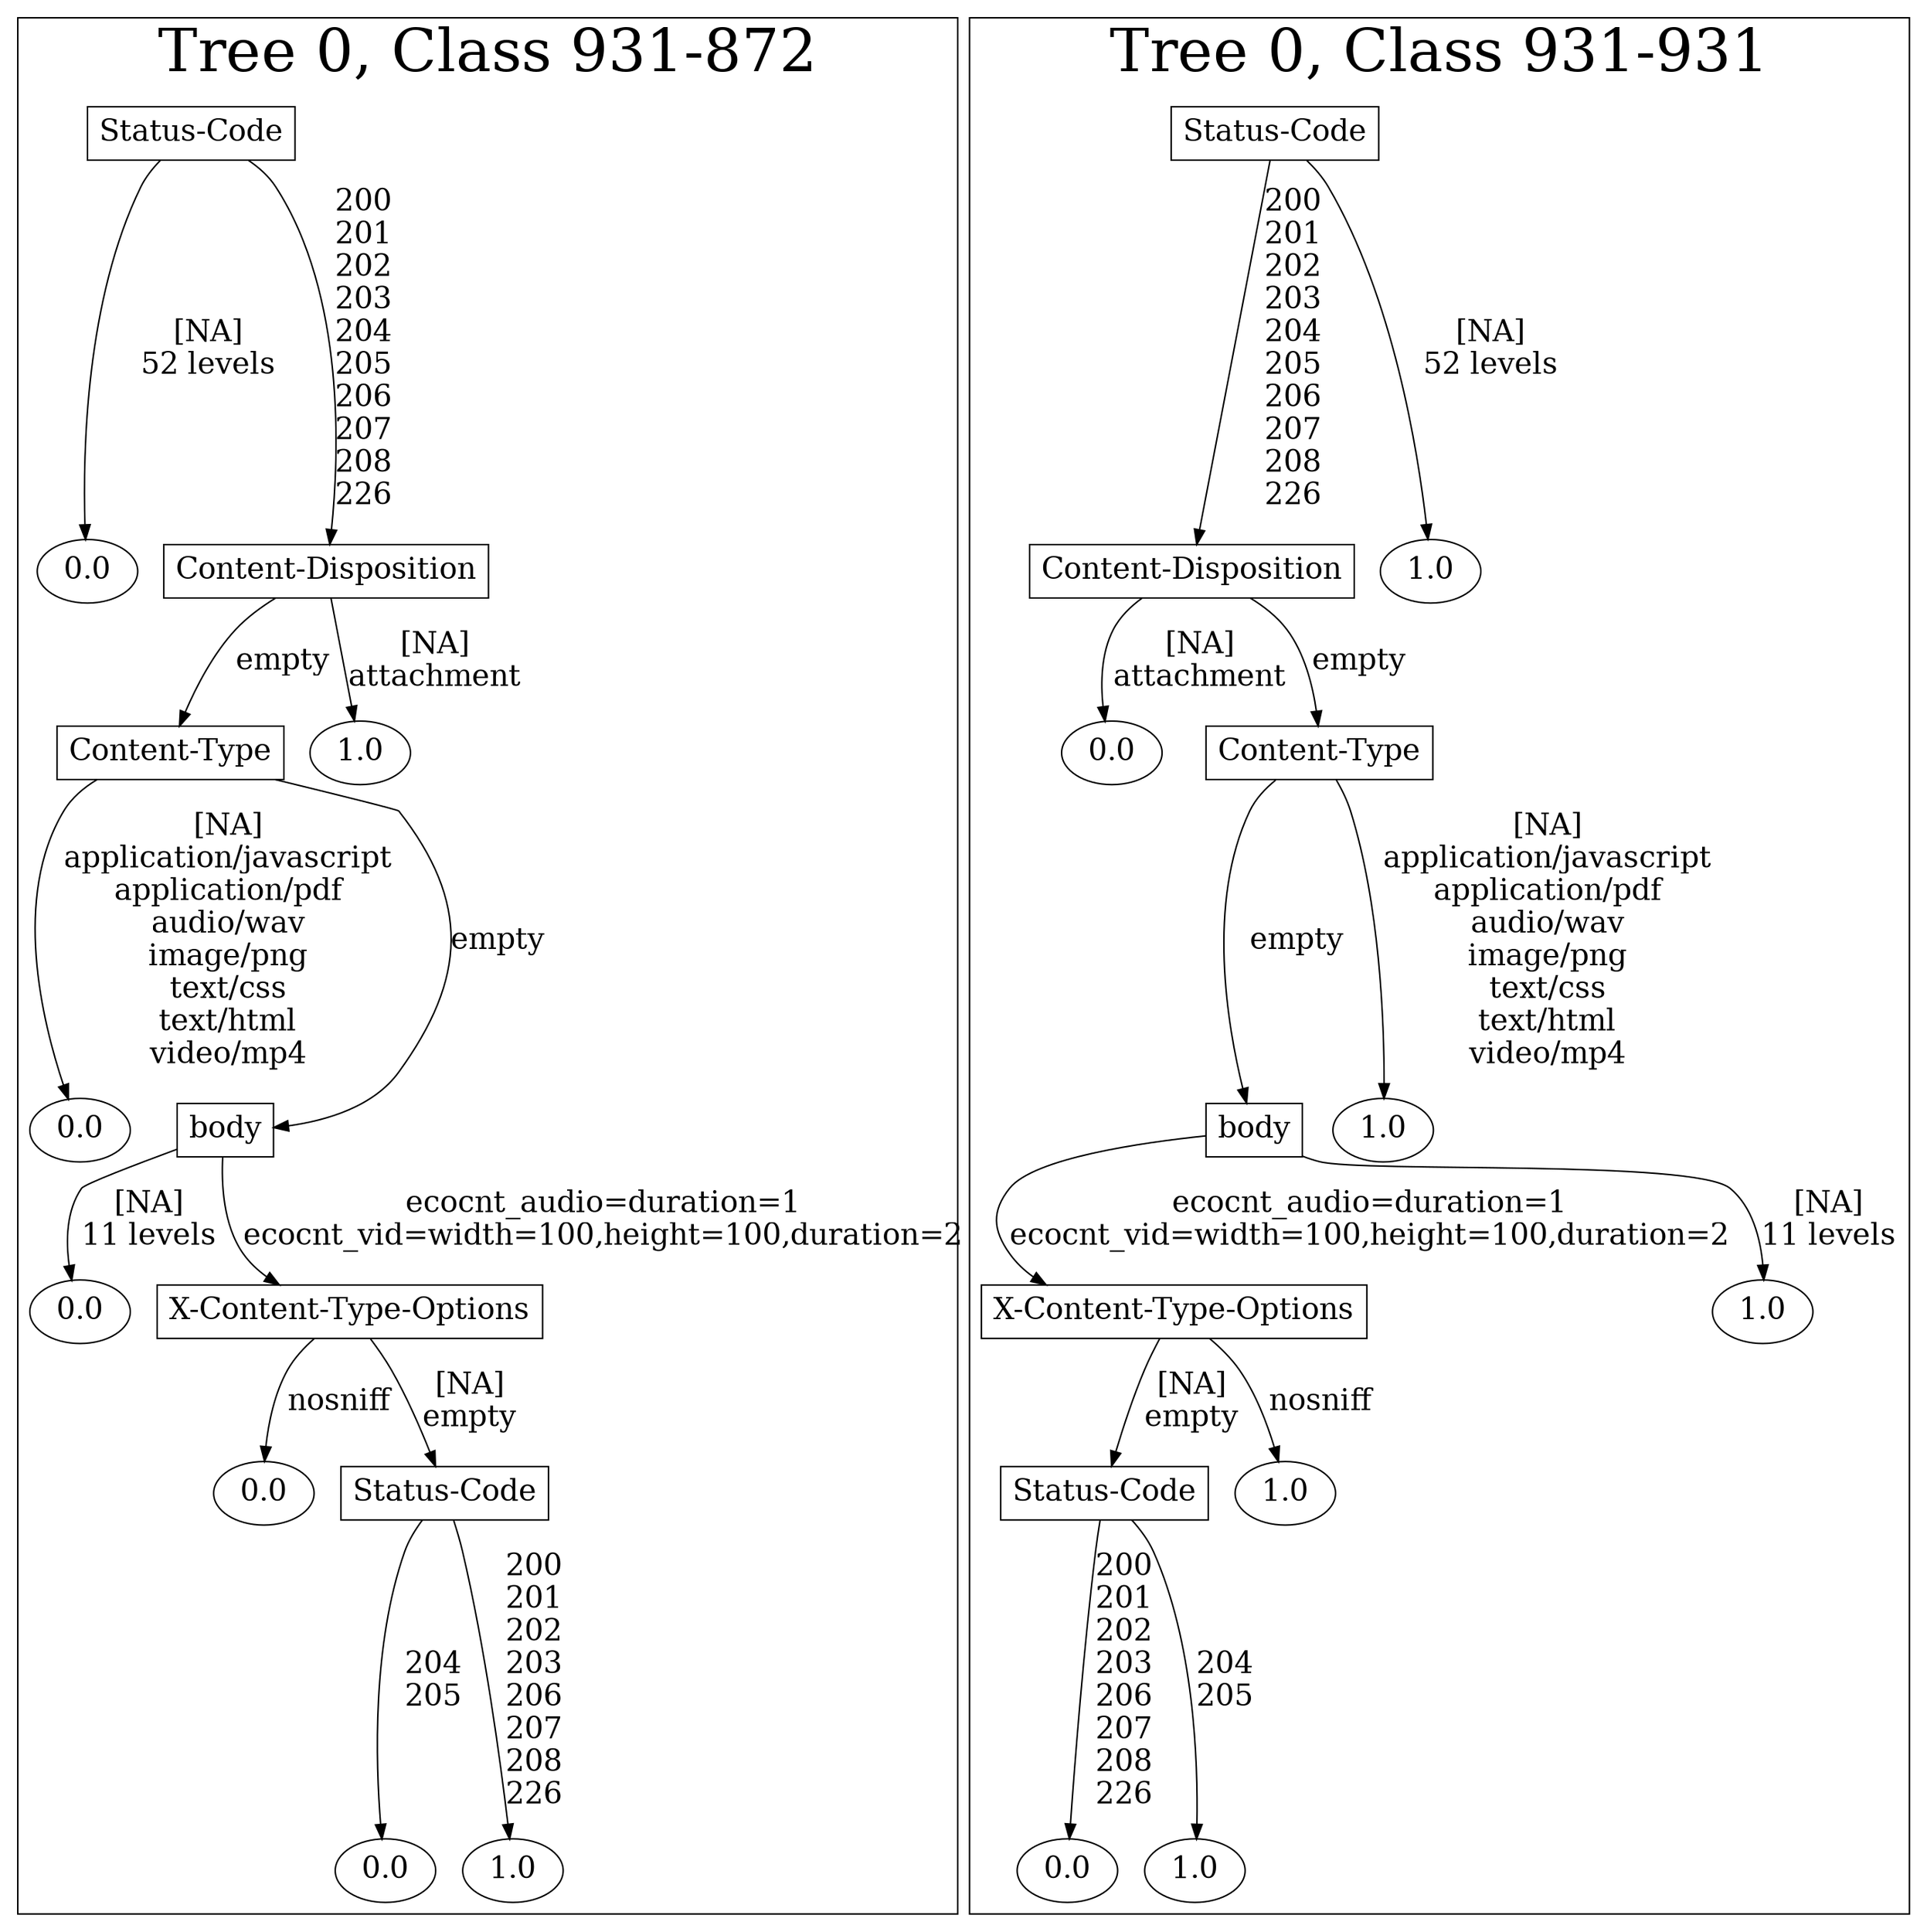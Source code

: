 /*
Generated by:
    http://https://github.com/h2oai/h2o-3/tree/master/h2o-genmodel/src/main/java/hex/genmodel/tools/PrintMojo.java
*/

/*
On a mac:

$ brew install graphviz
$ dot -Tpng file.gv -o file.png
$ open file.png
*/

digraph G {

subgraph cluster_0 {
/* Nodes */

/* Level 0 */
{
"SG_0_Node_0" [shape=box, fontsize=20, label="Status-Code"]
}

/* Level 1 */
{
"SG_0_Node_6" [fontsize=20, label="0.0"]
"SG_0_Node_1" [shape=box, fontsize=20, label="Content-Disposition"]
}

/* Level 2 */
{
"SG_0_Node_2" [shape=box, fontsize=20, label="Content-Type"]
"SG_0_Node_7" [fontsize=20, label="1.0"]
}

/* Level 3 */
{
"SG_0_Node_8" [fontsize=20, label="0.0"]
"SG_0_Node_3" [shape=box, fontsize=20, label="body"]
}

/* Level 4 */
{
"SG_0_Node_9" [fontsize=20, label="0.0"]
"SG_0_Node_4" [shape=box, fontsize=20, label="X-Content-Type-Options"]
}

/* Level 5 */
{
"SG_0_Node_10" [fontsize=20, label="0.0"]
"SG_0_Node_5" [shape=box, fontsize=20, label="Status-Code"]
}

/* Level 6 */
{
"SG_0_Node_11" [fontsize=20, label="0.0"]
"SG_0_Node_12" [fontsize=20, label="1.0"]
}

/* Edges */
"SG_0_Node_0" -> "SG_0_Node_6" [fontsize=20, label="[NA]
52 levels
"]
"SG_0_Node_0" -> "SG_0_Node_1" [fontsize=20, label="200
201
202
203
204
205
206
207
208
226
"]
"SG_0_Node_1" -> "SG_0_Node_2" [fontsize=20, label="empty
"]
"SG_0_Node_1" -> "SG_0_Node_7" [fontsize=20, label="[NA]
attachment
"]
"SG_0_Node_2" -> "SG_0_Node_8" [fontsize=20, label="[NA]
application/javascript
application/pdf
audio/wav
image/png
text/css
text/html
video/mp4
"]
"SG_0_Node_2" -> "SG_0_Node_3" [fontsize=20, label="empty
"]
"SG_0_Node_3" -> "SG_0_Node_9" [fontsize=20, label="[NA]
11 levels
"]
"SG_0_Node_3" -> "SG_0_Node_4" [fontsize=20, label="ecocnt_audio=duration=1
ecocnt_vid=width=100,height=100,duration=2
"]
"SG_0_Node_4" -> "SG_0_Node_10" [fontsize=20, label="nosniff
"]
"SG_0_Node_4" -> "SG_0_Node_5" [fontsize=20, label="[NA]
empty
"]
"SG_0_Node_5" -> "SG_0_Node_11" [fontsize=20, label="204
205
"]
"SG_0_Node_5" -> "SG_0_Node_12" [fontsize=20, label="200
201
202
203
206
207
208
226
"]

fontsize=40
label="Tree 0, Class 931-872"
}

subgraph cluster_1 {
/* Nodes */

/* Level 0 */
{
"SG_1_Node_0" [shape=box, fontsize=20, label="Status-Code"]
}

/* Level 1 */
{
"SG_1_Node_1" [shape=box, fontsize=20, label="Content-Disposition"]
"SG_1_Node_6" [fontsize=20, label="1.0"]
}

/* Level 2 */
{
"SG_1_Node_7" [fontsize=20, label="0.0"]
"SG_1_Node_2" [shape=box, fontsize=20, label="Content-Type"]
}

/* Level 3 */
{
"SG_1_Node_3" [shape=box, fontsize=20, label="body"]
"SG_1_Node_8" [fontsize=20, label="1.0"]
}

/* Level 4 */
{
"SG_1_Node_4" [shape=box, fontsize=20, label="X-Content-Type-Options"]
"SG_1_Node_9" [fontsize=20, label="1.0"]
}

/* Level 5 */
{
"SG_1_Node_5" [shape=box, fontsize=20, label="Status-Code"]
"SG_1_Node_10" [fontsize=20, label="1.0"]
}

/* Level 6 */
{
"SG_1_Node_11" [fontsize=20, label="0.0"]
"SG_1_Node_12" [fontsize=20, label="1.0"]
}

/* Edges */
"SG_1_Node_0" -> "SG_1_Node_1" [fontsize=20, label="200
201
202
203
204
205
206
207
208
226
"]
"SG_1_Node_0" -> "SG_1_Node_6" [fontsize=20, label="[NA]
52 levels
"]
"SG_1_Node_1" -> "SG_1_Node_7" [fontsize=20, label="[NA]
attachment
"]
"SG_1_Node_1" -> "SG_1_Node_2" [fontsize=20, label="empty
"]
"SG_1_Node_2" -> "SG_1_Node_3" [fontsize=20, label="empty
"]
"SG_1_Node_2" -> "SG_1_Node_8" [fontsize=20, label="[NA]
application/javascript
application/pdf
audio/wav
image/png
text/css
text/html
video/mp4
"]
"SG_1_Node_3" -> "SG_1_Node_4" [fontsize=20, label="ecocnt_audio=duration=1
ecocnt_vid=width=100,height=100,duration=2
"]
"SG_1_Node_3" -> "SG_1_Node_9" [fontsize=20, label="[NA]
11 levels
"]
"SG_1_Node_4" -> "SG_1_Node_5" [fontsize=20, label="[NA]
empty
"]
"SG_1_Node_4" -> "SG_1_Node_10" [fontsize=20, label="nosniff
"]
"SG_1_Node_5" -> "SG_1_Node_11" [fontsize=20, label="200
201
202
203
206
207
208
226
"]
"SG_1_Node_5" -> "SG_1_Node_12" [fontsize=20, label="204
205
"]

fontsize=40
label="Tree 0, Class 931-931"
}

}

